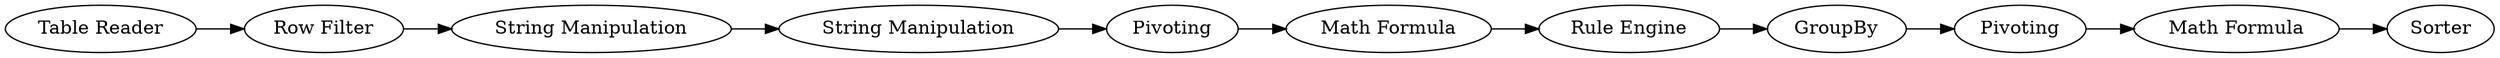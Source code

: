 digraph {
	7 -> 8
	4 -> 5
	13 -> 2
	8 -> 9
	3 -> 4
	5 -> 6
	9 -> 10
	2 -> 3
	6 -> 7
	10 -> 11
	5 [label=Pivoting]
	13 [label="Table Reader"]
	7 [label="Rule Engine"]
	9 [label=Pivoting]
	11 [label=Sorter]
	4 [label="String Manipulation"]
	6 [label="Math Formula"]
	8 [label=GroupBy]
	3 [label="String Manipulation"]
	2 [label="Row Filter"]
	10 [label="Math Formula"]
	rankdir=LR
}
